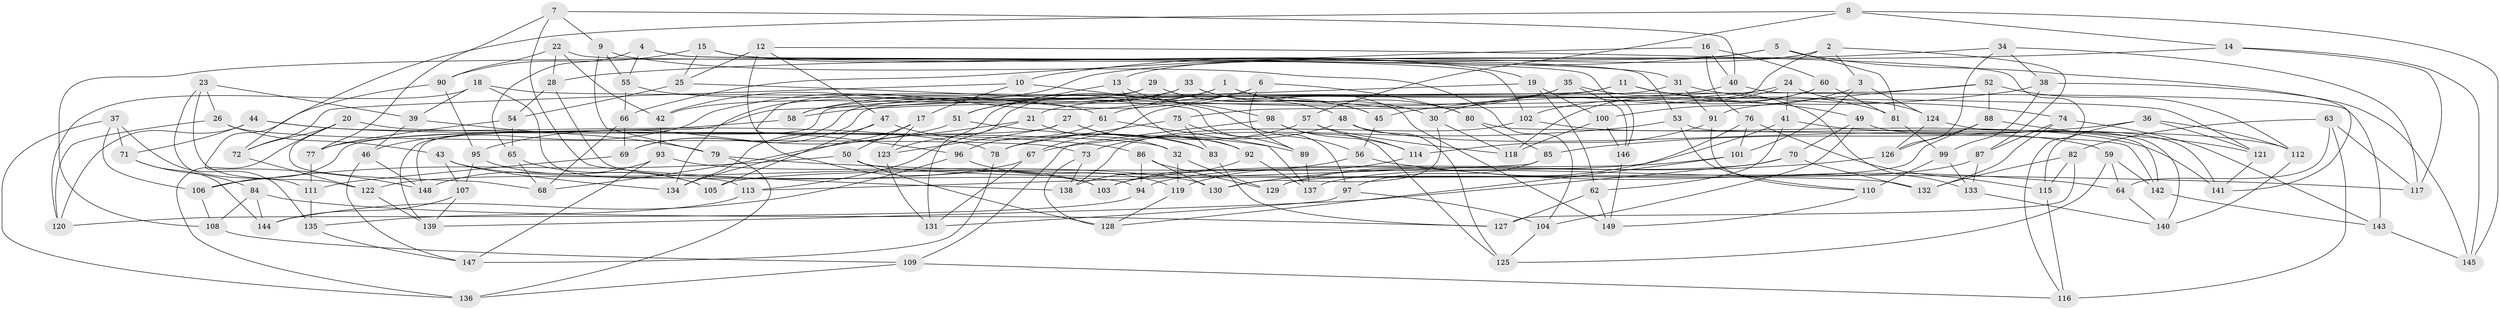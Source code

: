 // coarse degree distribution, {6: 0.35, 4: 0.13333333333333333, 8: 0.21666666666666667, 7: 0.11666666666666667, 5: 0.13333333333333333, 9: 0.05}
// Generated by graph-tools (version 1.1) at 2025/38/03/04/25 23:38:08]
// undirected, 149 vertices, 298 edges
graph export_dot {
  node [color=gray90,style=filled];
  1;
  2;
  3;
  4;
  5;
  6;
  7;
  8;
  9;
  10;
  11;
  12;
  13;
  14;
  15;
  16;
  17;
  18;
  19;
  20;
  21;
  22;
  23;
  24;
  25;
  26;
  27;
  28;
  29;
  30;
  31;
  32;
  33;
  34;
  35;
  36;
  37;
  38;
  39;
  40;
  41;
  42;
  43;
  44;
  45;
  46;
  47;
  48;
  49;
  50;
  51;
  52;
  53;
  54;
  55;
  56;
  57;
  58;
  59;
  60;
  61;
  62;
  63;
  64;
  65;
  66;
  67;
  68;
  69;
  70;
  71;
  72;
  73;
  74;
  75;
  76;
  77;
  78;
  79;
  80;
  81;
  82;
  83;
  84;
  85;
  86;
  87;
  88;
  89;
  90;
  91;
  92;
  93;
  94;
  95;
  96;
  97;
  98;
  99;
  100;
  101;
  102;
  103;
  104;
  105;
  106;
  107;
  108;
  109;
  110;
  111;
  112;
  113;
  114;
  115;
  116;
  117;
  118;
  119;
  120;
  121;
  122;
  123;
  124;
  125;
  126;
  127;
  128;
  129;
  130;
  131;
  132;
  133;
  134;
  135;
  136;
  137;
  138;
  139;
  140;
  141;
  142;
  143;
  144;
  145;
  146;
  147;
  148;
  149;
  1 -- 30;
  1 -- 80;
  1 -- 123;
  1 -- 46;
  2 -- 87;
  2 -- 75;
  2 -- 3;
  2 -- 13;
  3 -- 100;
  3 -- 124;
  3 -- 101;
  4 -- 146;
  4 -- 55;
  4 -- 102;
  4 -- 65;
  5 -- 108;
  5 -- 10;
  5 -- 141;
  5 -- 81;
  6 -- 89;
  6 -- 58;
  6 -- 131;
  6 -- 80;
  7 -- 40;
  7 -- 77;
  7 -- 9;
  7 -- 138;
  8 -- 57;
  8 -- 14;
  8 -- 72;
  8 -- 145;
  9 -- 55;
  9 -- 79;
  9 -- 104;
  10 -- 72;
  10 -- 56;
  10 -- 17;
  11 -- 148;
  11 -- 49;
  11 -- 21;
  11 -- 81;
  12 -- 25;
  12 -- 116;
  12 -- 103;
  12 -- 47;
  13 -- 98;
  13 -- 51;
  13 -- 92;
  14 -- 145;
  14 -- 28;
  14 -- 117;
  15 -- 19;
  15 -- 31;
  15 -- 25;
  15 -- 90;
  16 -- 60;
  16 -- 76;
  16 -- 66;
  16 -- 40;
  17 -- 50;
  17 -- 134;
  17 -- 123;
  18 -- 113;
  18 -- 121;
  18 -- 39;
  18 -- 120;
  19 -- 139;
  19 -- 100;
  19 -- 62;
  20 -- 136;
  20 -- 32;
  20 -- 68;
  20 -- 72;
  21 -- 68;
  21 -- 32;
  21 -- 113;
  22 -- 28;
  22 -- 42;
  22 -- 53;
  22 -- 90;
  23 -- 111;
  23 -- 26;
  23 -- 39;
  23 -- 122;
  24 -- 58;
  24 -- 30;
  24 -- 41;
  24 -- 124;
  25 -- 54;
  25 -- 97;
  26 -- 120;
  26 -- 43;
  26 -- 73;
  27 -- 123;
  27 -- 106;
  27 -- 83;
  27 -- 92;
  28 -- 94;
  28 -- 54;
  29 -- 134;
  29 -- 48;
  29 -- 96;
  29 -- 45;
  30 -- 130;
  30 -- 118;
  31 -- 91;
  31 -- 74;
  31 -- 69;
  32 -- 129;
  32 -- 119;
  33 -- 149;
  33 -- 42;
  33 -- 51;
  33 -- 45;
  34 -- 38;
  34 -- 126;
  34 -- 42;
  34 -- 117;
  35 -- 61;
  35 -- 133;
  35 -- 58;
  35 -- 146;
  36 -- 112;
  36 -- 121;
  36 -- 85;
  36 -- 115;
  37 -- 71;
  37 -- 135;
  37 -- 106;
  37 -- 136;
  38 -- 45;
  38 -- 99;
  38 -- 145;
  39 -- 79;
  39 -- 46;
  40 -- 67;
  40 -- 143;
  41 -- 62;
  41 -- 105;
  41 -- 112;
  42 -- 93;
  43 -- 103;
  43 -- 134;
  43 -- 107;
  44 -- 78;
  44 -- 120;
  44 -- 71;
  44 -- 86;
  45 -- 56;
  46 -- 148;
  46 -- 147;
  47 -- 105;
  47 -- 134;
  47 -- 83;
  48 -- 73;
  48 -- 59;
  48 -- 125;
  49 -- 104;
  49 -- 70;
  49 -- 141;
  50 -- 128;
  50 -- 106;
  50 -- 132;
  51 -- 95;
  51 -- 89;
  52 -- 69;
  52 -- 88;
  52 -- 112;
  52 -- 91;
  53 -- 142;
  53 -- 110;
  53 -- 67;
  54 -- 77;
  54 -- 65;
  55 -- 66;
  55 -- 61;
  56 -- 64;
  56 -- 103;
  57 -- 114;
  57 -- 118;
  57 -- 78;
  58 -- 77;
  59 -- 125;
  59 -- 142;
  59 -- 64;
  60 -- 118;
  60 -- 81;
  60 -- 102;
  61 -- 96;
  61 -- 137;
  62 -- 149;
  62 -- 127;
  63 -- 64;
  63 -- 82;
  63 -- 117;
  63 -- 116;
  64 -- 140;
  65 -- 68;
  65 -- 105;
  66 -- 69;
  66 -- 68;
  67 -- 131;
  67 -- 122;
  69 -- 111;
  70 -- 139;
  70 -- 94;
  70 -- 132;
  71 -- 144;
  71 -- 84;
  72 -- 122;
  73 -- 138;
  73 -- 128;
  74 -- 143;
  74 -- 132;
  74 -- 87;
  75 -- 83;
  75 -- 78;
  75 -- 89;
  76 -- 129;
  76 -- 115;
  76 -- 101;
  77 -- 111;
  78 -- 147;
  79 -- 117;
  79 -- 136;
  80 -- 85;
  80 -- 142;
  81 -- 99;
  82 -- 127;
  82 -- 132;
  82 -- 115;
  83 -- 127;
  84 -- 127;
  84 -- 144;
  84 -- 108;
  85 -- 113;
  85 -- 97;
  86 -- 130;
  86 -- 94;
  86 -- 129;
  87 -- 137;
  87 -- 133;
  88 -- 126;
  88 -- 129;
  88 -- 121;
  89 -- 137;
  90 -- 95;
  90 -- 148;
  91 -- 114;
  91 -- 110;
  92 -- 138;
  92 -- 137;
  93 -- 147;
  93 -- 148;
  93 -- 130;
  94 -- 120;
  95 -- 105;
  95 -- 107;
  96 -- 119;
  96 -- 144;
  97 -- 104;
  97 -- 131;
  98 -- 114;
  98 -- 109;
  98 -- 125;
  99 -- 133;
  99 -- 110;
  100 -- 146;
  100 -- 118;
  101 -- 128;
  101 -- 103;
  102 -- 138;
  102 -- 141;
  104 -- 125;
  106 -- 108;
  107 -- 144;
  107 -- 139;
  108 -- 109;
  109 -- 136;
  109 -- 116;
  110 -- 149;
  111 -- 135;
  112 -- 140;
  113 -- 135;
  114 -- 119;
  115 -- 116;
  119 -- 128;
  121 -- 141;
  122 -- 139;
  123 -- 131;
  124 -- 126;
  124 -- 140;
  126 -- 130;
  133 -- 140;
  135 -- 147;
  142 -- 143;
  143 -- 145;
  146 -- 149;
}
